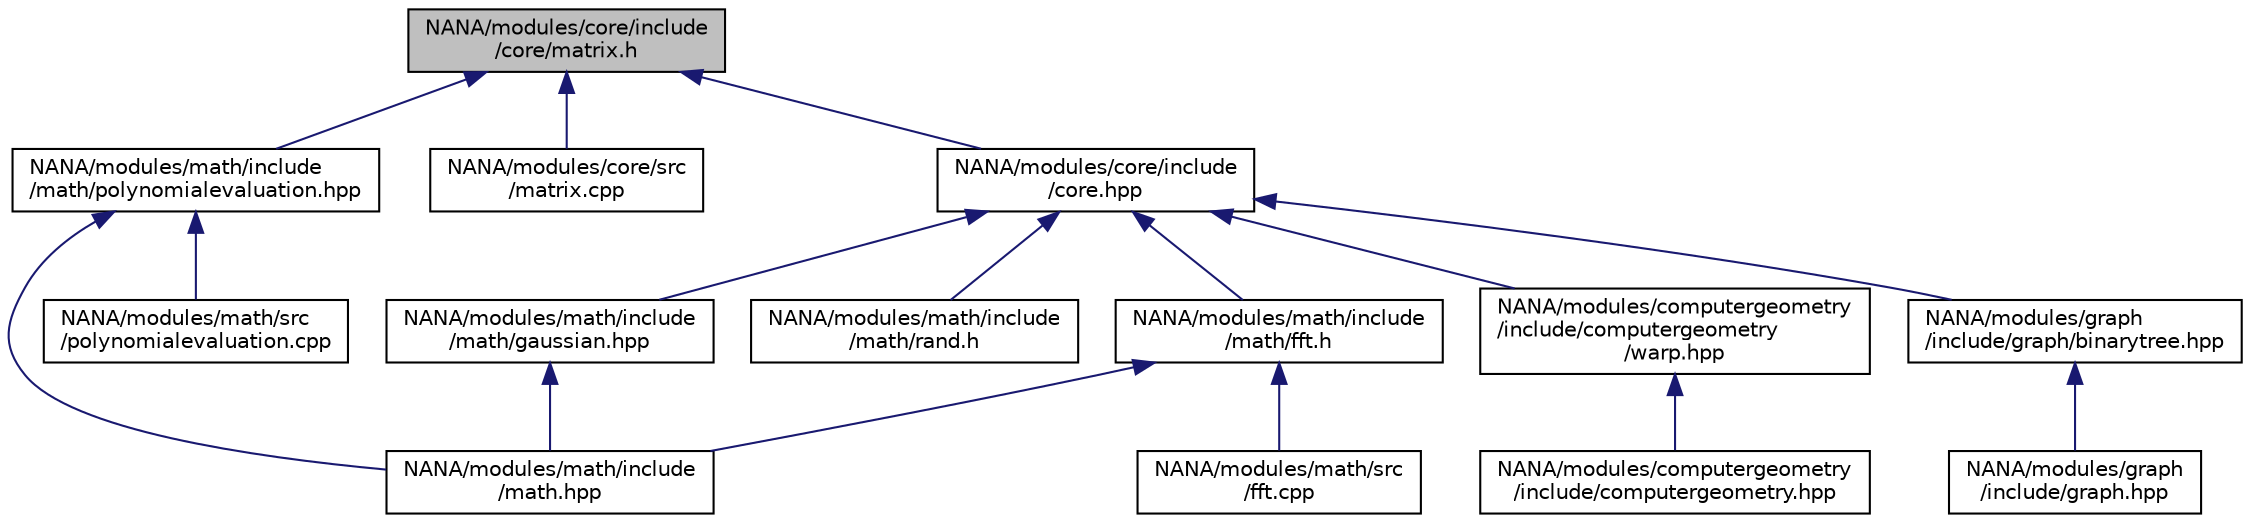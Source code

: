 digraph "NANA/modules/core/include/core/matrix.h"
{
 // LATEX_PDF_SIZE
  edge [fontname="Helvetica",fontsize="10",labelfontname="Helvetica",labelfontsize="10"];
  node [fontname="Helvetica",fontsize="10",shape=record];
  Node1 [label="NANA/modules/core/include\l/core/matrix.h",height=0.2,width=0.4,color="black", fillcolor="grey75", style="filled", fontcolor="black",tooltip="简单矩阵类(效率不高，但易于理解，很多时候会触发复制构造函数)，不同于Mat"];
  Node1 -> Node2 [dir="back",color="midnightblue",fontsize="10",style="solid",fontname="Helvetica"];
  Node2 [label="NANA/modules/core/include\l/core.hpp",height=0.2,width=0.4,color="black", fillcolor="white", style="filled",URL="$core_8hpp.html",tooltip="包含基本的数据结构等"];
  Node2 -> Node3 [dir="back",color="midnightblue",fontsize="10",style="solid",fontname="Helvetica"];
  Node3 [label="NANA/modules/computergeometry\l/include/computergeometry\l/warp.hpp",height=0.2,width=0.4,color="black", fillcolor="white", style="filled",URL="$warp_8hpp.html",tooltip="实现点集的仿射变换和透视变换"];
  Node3 -> Node4 [dir="back",color="midnightblue",fontsize="10",style="solid",fontname="Helvetica"];
  Node4 [label="NANA/modules/computergeometry\l/include/computergeometry.hpp",height=0.2,width=0.4,color="black", fillcolor="white", style="filled",URL="$computergeometry_8hpp.html",tooltip="实现计算机几何的相关功能"];
  Node2 -> Node5 [dir="back",color="midnightblue",fontsize="10",style="solid",fontname="Helvetica"];
  Node5 [label="NANA/modules/graph\l/include/graph/binarytree.hpp",height=0.2,width=0.4,color="black", fillcolor="white", style="filled",URL="$binarytree_8hpp.html",tooltip="实现二叉树的模板"];
  Node5 -> Node6 [dir="back",color="midnightblue",fontsize="10",style="solid",fontname="Helvetica"];
  Node6 [label="NANA/modules/graph\l/include/graph.hpp",height=0.2,width=0.4,color="black", fillcolor="white", style="filled",URL="$graph_8hpp.html",tooltip="实现图论相关算法"];
  Node2 -> Node7 [dir="back",color="midnightblue",fontsize="10",style="solid",fontname="Helvetica"];
  Node7 [label="NANA/modules/math/include\l/math/fft.h",height=0.2,width=0.4,color="black", fillcolor="white", style="filled",URL="$fft_8h.html",tooltip="实现傅里叶变换相关算法"];
  Node7 -> Node8 [dir="back",color="midnightblue",fontsize="10",style="solid",fontname="Helvetica"];
  Node8 [label="NANA/modules/math/include\l/math.hpp",height=0.2,width=0.4,color="black", fillcolor="white", style="filled",URL="$math_8hpp.html",tooltip="实现基本的数学运算"];
  Node7 -> Node9 [dir="back",color="midnightblue",fontsize="10",style="solid",fontname="Helvetica"];
  Node9 [label="NANA/modules/math/src\l/fft.cpp",height=0.2,width=0.4,color="black", fillcolor="white", style="filled",URL="$fft_8cpp_source.html",tooltip=" "];
  Node2 -> Node10 [dir="back",color="midnightblue",fontsize="10",style="solid",fontname="Helvetica"];
  Node10 [label="NANA/modules/math/include\l/math/gaussian.hpp",height=0.2,width=0.4,color="black", fillcolor="white", style="filled",URL="$gaussian_8hpp.html",tooltip="实现高斯相关的算法"];
  Node10 -> Node8 [dir="back",color="midnightblue",fontsize="10",style="solid",fontname="Helvetica"];
  Node2 -> Node11 [dir="back",color="midnightblue",fontsize="10",style="solid",fontname="Helvetica"];
  Node11 [label="NANA/modules/math/include\l/math/rand.h",height=0.2,width=0.4,color="black", fillcolor="white", style="filled",URL="$rand_8h_source.html",tooltip=" "];
  Node1 -> Node12 [dir="back",color="midnightblue",fontsize="10",style="solid",fontname="Helvetica"];
  Node12 [label="NANA/modules/core/src\l/matrix.cpp",height=0.2,width=0.4,color="black", fillcolor="white", style="filled",URL="$matrix_8cpp.html",tooltip="简单矩阵类的实现"];
  Node1 -> Node13 [dir="back",color="midnightblue",fontsize="10",style="solid",fontname="Helvetica"];
  Node13 [label="NANA/modules/math/include\l/math/polynomialevaluation.hpp",height=0.2,width=0.4,color="black", fillcolor="white", style="filled",URL="$polynomialevaluation_8hpp.html",tooltip="实现多项式的求值"];
  Node13 -> Node8 [dir="back",color="midnightblue",fontsize="10",style="solid",fontname="Helvetica"];
  Node13 -> Node14 [dir="back",color="midnightblue",fontsize="10",style="solid",fontname="Helvetica"];
  Node14 [label="NANA/modules/math/src\l/polynomialevaluation.cpp",height=0.2,width=0.4,color="black", fillcolor="white", style="filled",URL="$polynomialevaluation_8cpp_source.html",tooltip=" "];
}
